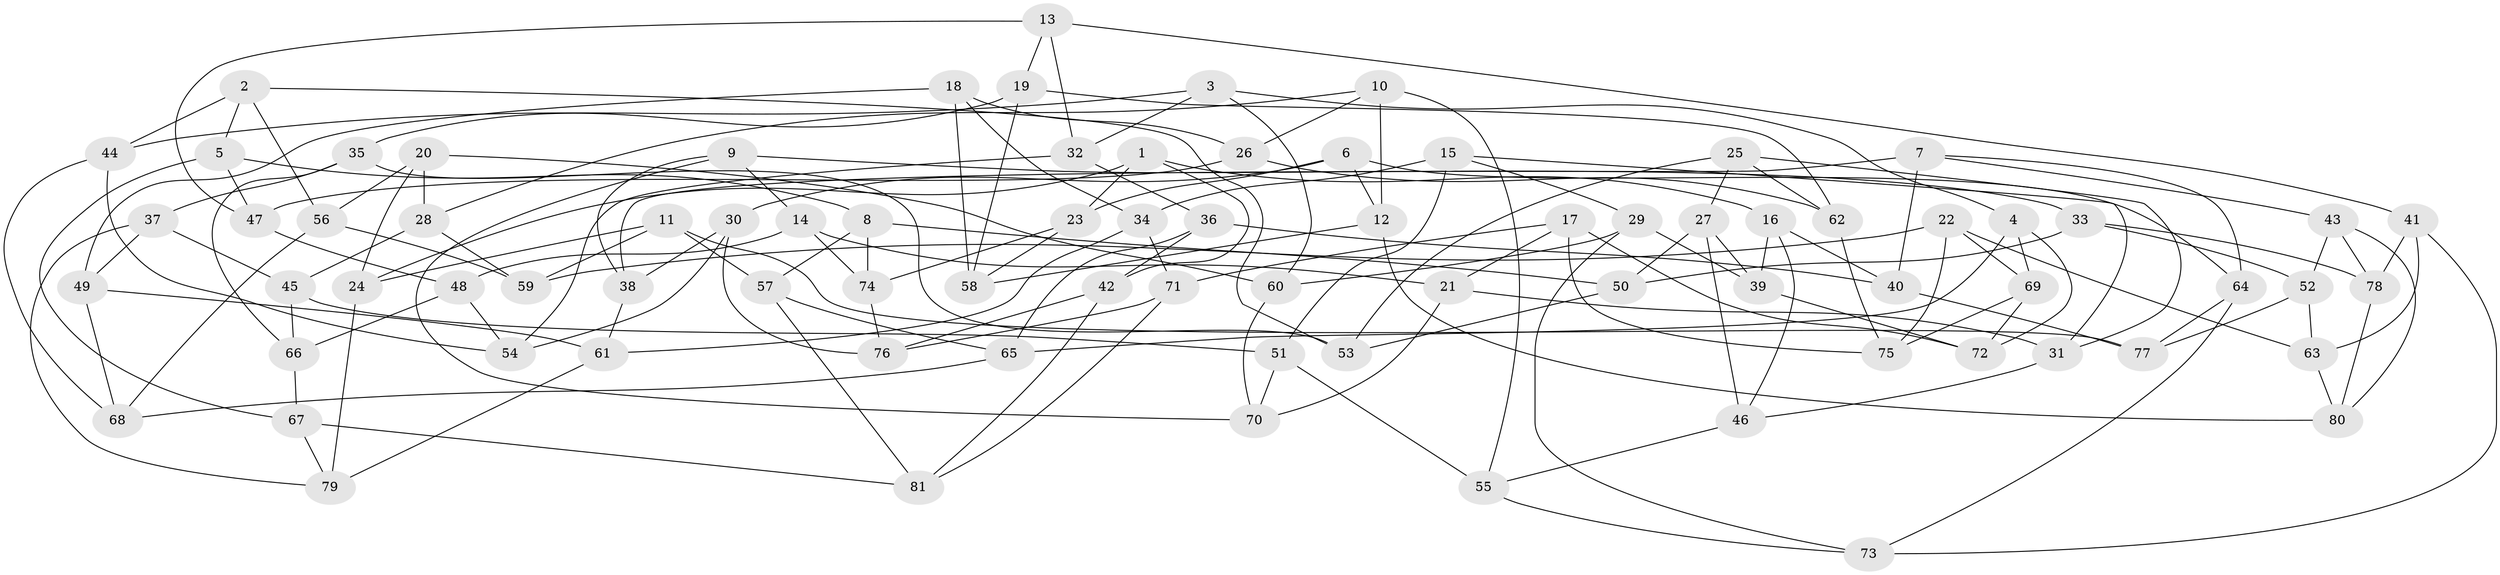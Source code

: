 // coarse degree distribution, {4: 0.575, 9: 0.05, 3: 0.1, 7: 0.05, 8: 0.05, 5: 0.075, 2: 0.025, 11: 0.025, 6: 0.05}
// Generated by graph-tools (version 1.1) at 2025/01/03/04/25 22:01:24]
// undirected, 81 vertices, 162 edges
graph export_dot {
graph [start="1"]
  node [color=gray90,style=filled];
  1;
  2;
  3;
  4;
  5;
  6;
  7;
  8;
  9;
  10;
  11;
  12;
  13;
  14;
  15;
  16;
  17;
  18;
  19;
  20;
  21;
  22;
  23;
  24;
  25;
  26;
  27;
  28;
  29;
  30;
  31;
  32;
  33;
  34;
  35;
  36;
  37;
  38;
  39;
  40;
  41;
  42;
  43;
  44;
  45;
  46;
  47;
  48;
  49;
  50;
  51;
  52;
  53;
  54;
  55;
  56;
  57;
  58;
  59;
  60;
  61;
  62;
  63;
  64;
  65;
  66;
  67;
  68;
  69;
  70;
  71;
  72;
  73;
  74;
  75;
  76;
  77;
  78;
  79;
  80;
  81;
  1 -- 24;
  1 -- 16;
  1 -- 42;
  1 -- 23;
  2 -- 56;
  2 -- 53;
  2 -- 5;
  2 -- 44;
  3 -- 4;
  3 -- 44;
  3 -- 60;
  3 -- 32;
  4 -- 72;
  4 -- 69;
  4 -- 65;
  5 -- 47;
  5 -- 67;
  5 -- 8;
  6 -- 64;
  6 -- 30;
  6 -- 12;
  6 -- 23;
  7 -- 43;
  7 -- 40;
  7 -- 38;
  7 -- 64;
  8 -- 50;
  8 -- 57;
  8 -- 74;
  9 -- 70;
  9 -- 14;
  9 -- 38;
  9 -- 33;
  10 -- 55;
  10 -- 26;
  10 -- 12;
  10 -- 28;
  11 -- 59;
  11 -- 77;
  11 -- 24;
  11 -- 57;
  12 -- 80;
  12 -- 58;
  13 -- 19;
  13 -- 47;
  13 -- 32;
  13 -- 41;
  14 -- 48;
  14 -- 74;
  14 -- 21;
  15 -- 51;
  15 -- 34;
  15 -- 29;
  15 -- 31;
  16 -- 40;
  16 -- 46;
  16 -- 39;
  17 -- 75;
  17 -- 21;
  17 -- 71;
  17 -- 72;
  18 -- 34;
  18 -- 58;
  18 -- 49;
  18 -- 26;
  19 -- 35;
  19 -- 62;
  19 -- 58;
  20 -- 24;
  20 -- 56;
  20 -- 28;
  20 -- 60;
  21 -- 31;
  21 -- 70;
  22 -- 69;
  22 -- 75;
  22 -- 59;
  22 -- 63;
  23 -- 58;
  23 -- 74;
  24 -- 79;
  25 -- 31;
  25 -- 53;
  25 -- 27;
  25 -- 62;
  26 -- 47;
  26 -- 62;
  27 -- 46;
  27 -- 50;
  27 -- 39;
  28 -- 59;
  28 -- 45;
  29 -- 73;
  29 -- 60;
  29 -- 39;
  30 -- 38;
  30 -- 54;
  30 -- 76;
  31 -- 46;
  32 -- 36;
  32 -- 54;
  33 -- 52;
  33 -- 78;
  33 -- 50;
  34 -- 71;
  34 -- 61;
  35 -- 37;
  35 -- 53;
  35 -- 66;
  36 -- 65;
  36 -- 42;
  36 -- 40;
  37 -- 45;
  37 -- 49;
  37 -- 79;
  38 -- 61;
  39 -- 72;
  40 -- 77;
  41 -- 63;
  41 -- 78;
  41 -- 73;
  42 -- 81;
  42 -- 76;
  43 -- 78;
  43 -- 80;
  43 -- 52;
  44 -- 54;
  44 -- 68;
  45 -- 66;
  45 -- 51;
  46 -- 55;
  47 -- 48;
  48 -- 54;
  48 -- 66;
  49 -- 68;
  49 -- 61;
  50 -- 53;
  51 -- 55;
  51 -- 70;
  52 -- 77;
  52 -- 63;
  55 -- 73;
  56 -- 68;
  56 -- 59;
  57 -- 65;
  57 -- 81;
  60 -- 70;
  61 -- 79;
  62 -- 75;
  63 -- 80;
  64 -- 73;
  64 -- 77;
  65 -- 68;
  66 -- 67;
  67 -- 79;
  67 -- 81;
  69 -- 75;
  69 -- 72;
  71 -- 81;
  71 -- 76;
  74 -- 76;
  78 -- 80;
}
